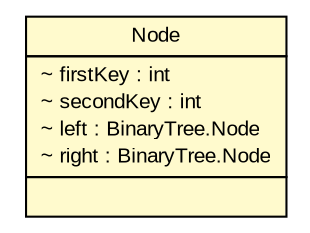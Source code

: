 #!/usr/local/bin/dot
#
# Class diagram 
# Generated by UMLGraph version R5_7_2-3-gee82a7 (http://www.umlgraph.org/)
#

digraph G {
	edge [fontname="arial",fontsize=10,labelfontname="arial",labelfontsize=10];
	node [fontname="arial",fontsize=10,shape=plaintext];
	nodesep=0.25;
	ranksep=0.5;
	// org.edg.data.replication.optorsim.infrastructure.BinaryTree.Node
	c2992 [label=<<table title="org.edg.data.replication.optorsim.infrastructure.BinaryTree.Node" border="0" cellborder="1" cellspacing="0" cellpadding="2" port="p" bgcolor="lemonChiffon" href="./BinaryTree.Node.html">
		<tr><td><table border="0" cellspacing="0" cellpadding="1">
<tr><td align="center" balign="center"> Node </td></tr>
		</table></td></tr>
		<tr><td><table border="0" cellspacing="0" cellpadding="1">
<tr><td align="left" balign="left"> ~ firstKey : int </td></tr>
<tr><td align="left" balign="left"> ~ secondKey : int </td></tr>
<tr><td align="left" balign="left"> ~ left : BinaryTree.Node </td></tr>
<tr><td align="left" balign="left"> ~ right : BinaryTree.Node </td></tr>
		</table></td></tr>
		<tr><td><table border="0" cellspacing="0" cellpadding="1">
<tr><td align="left" balign="left">  </td></tr>
		</table></td></tr>
		</table>>, URL="./BinaryTree.Node.html", fontname="arial", fontcolor="black", fontsize=10.0];
}

